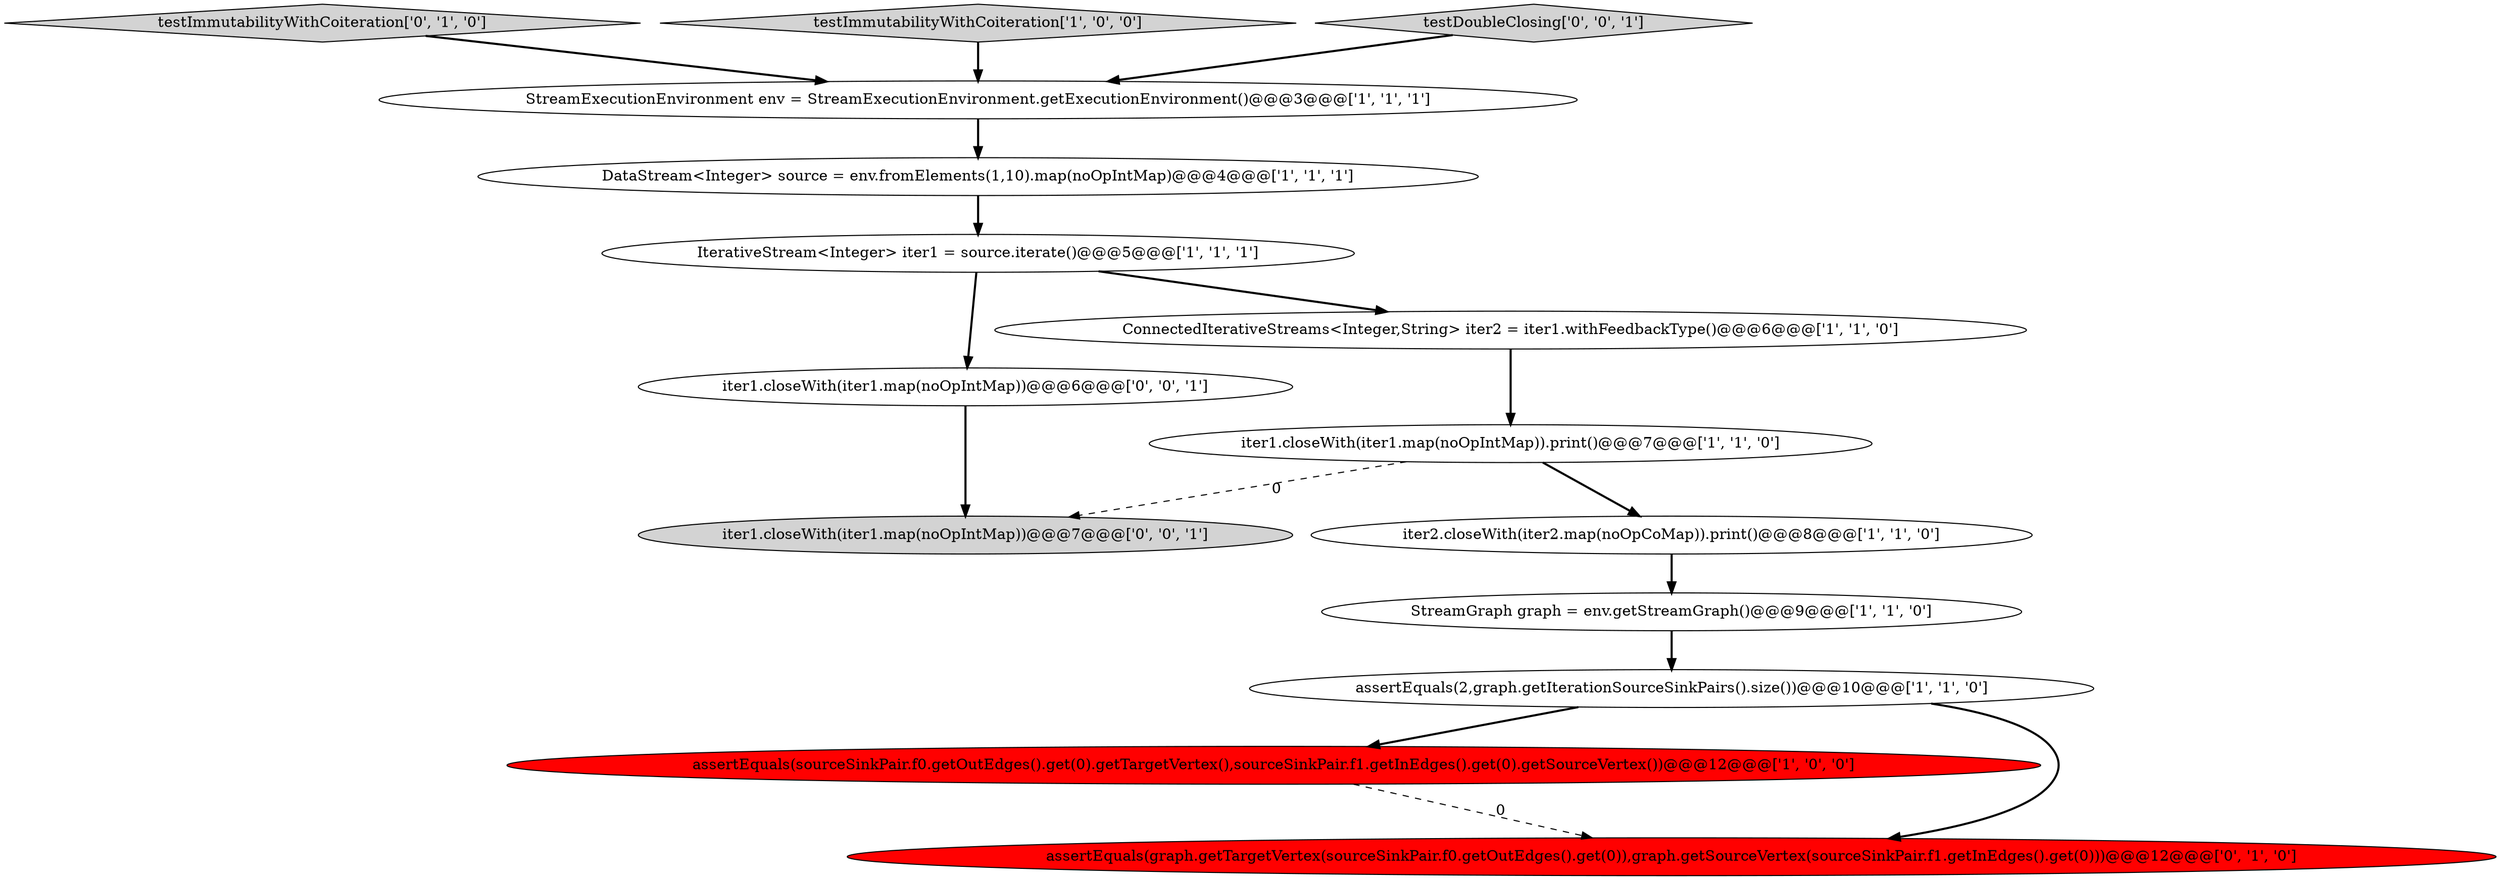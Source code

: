 digraph {
11 [style = filled, label = "testImmutabilityWithCoiteration['0', '1', '0']", fillcolor = lightgray, shape = diamond image = "AAA0AAABBB2BBB"];
13 [style = filled, label = "iter1.closeWith(iter1.map(noOpIntMap))@@@7@@@['0', '0', '1']", fillcolor = lightgray, shape = ellipse image = "AAA0AAABBB3BBB"];
4 [style = filled, label = "assertEquals(sourceSinkPair.f0.getOutEdges().get(0).getTargetVertex(),sourceSinkPair.f1.getInEdges().get(0).getSourceVertex())@@@12@@@['1', '0', '0']", fillcolor = red, shape = ellipse image = "AAA1AAABBB1BBB"];
9 [style = filled, label = "testImmutabilityWithCoiteration['1', '0', '0']", fillcolor = lightgray, shape = diamond image = "AAA0AAABBB1BBB"];
5 [style = filled, label = "DataStream<Integer> source = env.fromElements(1,10).map(noOpIntMap)@@@4@@@['1', '1', '1']", fillcolor = white, shape = ellipse image = "AAA0AAABBB1BBB"];
6 [style = filled, label = "iter2.closeWith(iter2.map(noOpCoMap)).print()@@@8@@@['1', '1', '0']", fillcolor = white, shape = ellipse image = "AAA0AAABBB1BBB"];
10 [style = filled, label = "assertEquals(graph.getTargetVertex(sourceSinkPair.f0.getOutEdges().get(0)),graph.getSourceVertex(sourceSinkPair.f1.getInEdges().get(0)))@@@12@@@['0', '1', '0']", fillcolor = red, shape = ellipse image = "AAA1AAABBB2BBB"];
8 [style = filled, label = "assertEquals(2,graph.getIterationSourceSinkPairs().size())@@@10@@@['1', '1', '0']", fillcolor = white, shape = ellipse image = "AAA0AAABBB1BBB"];
2 [style = filled, label = "StreamGraph graph = env.getStreamGraph()@@@9@@@['1', '1', '0']", fillcolor = white, shape = ellipse image = "AAA0AAABBB1BBB"];
12 [style = filled, label = "testDoubleClosing['0', '0', '1']", fillcolor = lightgray, shape = diamond image = "AAA0AAABBB3BBB"];
14 [style = filled, label = "iter1.closeWith(iter1.map(noOpIntMap))@@@6@@@['0', '0', '1']", fillcolor = white, shape = ellipse image = "AAA0AAABBB3BBB"];
1 [style = filled, label = "iter1.closeWith(iter1.map(noOpIntMap)).print()@@@7@@@['1', '1', '0']", fillcolor = white, shape = ellipse image = "AAA0AAABBB1BBB"];
7 [style = filled, label = "StreamExecutionEnvironment env = StreamExecutionEnvironment.getExecutionEnvironment()@@@3@@@['1', '1', '1']", fillcolor = white, shape = ellipse image = "AAA0AAABBB1BBB"];
3 [style = filled, label = "ConnectedIterativeStreams<Integer,String> iter2 = iter1.withFeedbackType()@@@6@@@['1', '1', '0']", fillcolor = white, shape = ellipse image = "AAA0AAABBB1BBB"];
0 [style = filled, label = "IterativeStream<Integer> iter1 = source.iterate()@@@5@@@['1', '1', '1']", fillcolor = white, shape = ellipse image = "AAA0AAABBB1BBB"];
0->3 [style = bold, label=""];
8->10 [style = bold, label=""];
7->5 [style = bold, label=""];
0->14 [style = bold, label=""];
1->6 [style = bold, label=""];
8->4 [style = bold, label=""];
14->13 [style = bold, label=""];
4->10 [style = dashed, label="0"];
3->1 [style = bold, label=""];
5->0 [style = bold, label=""];
9->7 [style = bold, label=""];
12->7 [style = bold, label=""];
11->7 [style = bold, label=""];
2->8 [style = bold, label=""];
6->2 [style = bold, label=""];
1->13 [style = dashed, label="0"];
}
